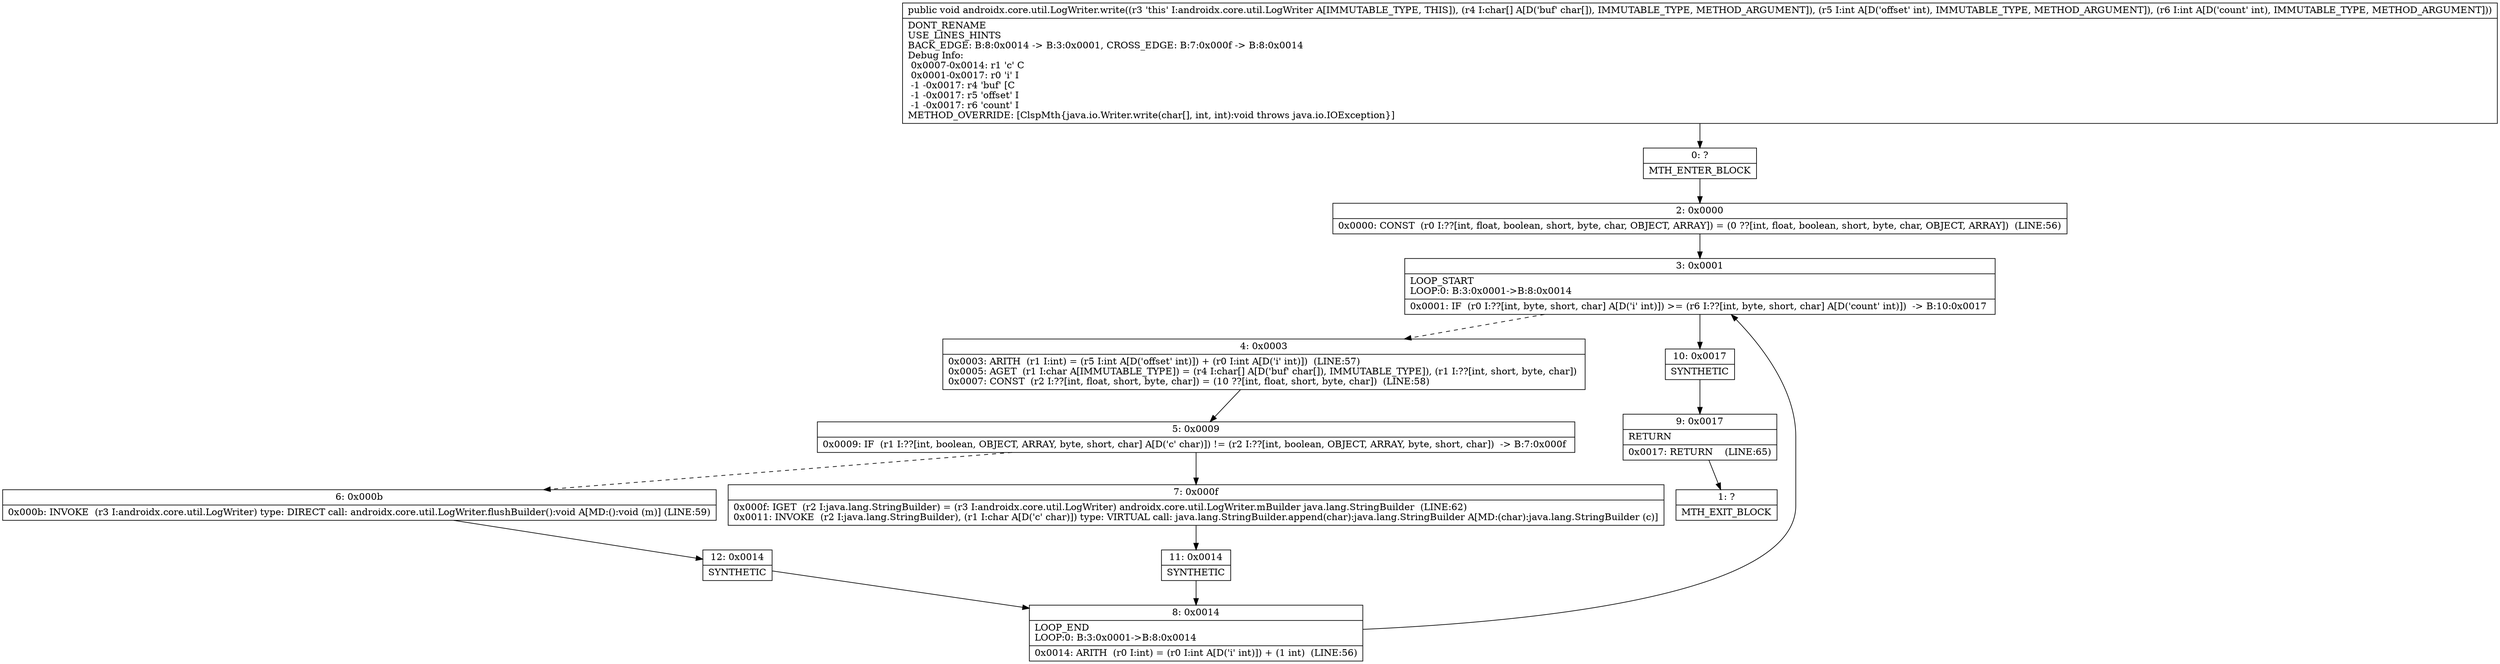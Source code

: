 digraph "CFG forandroidx.core.util.LogWriter.write([CII)V" {
Node_0 [shape=record,label="{0\:\ ?|MTH_ENTER_BLOCK\l}"];
Node_2 [shape=record,label="{2\:\ 0x0000|0x0000: CONST  (r0 I:??[int, float, boolean, short, byte, char, OBJECT, ARRAY]) = (0 ??[int, float, boolean, short, byte, char, OBJECT, ARRAY])  (LINE:56)\l}"];
Node_3 [shape=record,label="{3\:\ 0x0001|LOOP_START\lLOOP:0: B:3:0x0001\-\>B:8:0x0014\l|0x0001: IF  (r0 I:??[int, byte, short, char] A[D('i' int)]) \>= (r6 I:??[int, byte, short, char] A[D('count' int)])  \-\> B:10:0x0017 \l}"];
Node_4 [shape=record,label="{4\:\ 0x0003|0x0003: ARITH  (r1 I:int) = (r5 I:int A[D('offset' int)]) + (r0 I:int A[D('i' int)])  (LINE:57)\l0x0005: AGET  (r1 I:char A[IMMUTABLE_TYPE]) = (r4 I:char[] A[D('buf' char[]), IMMUTABLE_TYPE]), (r1 I:??[int, short, byte, char]) \l0x0007: CONST  (r2 I:??[int, float, short, byte, char]) = (10 ??[int, float, short, byte, char])  (LINE:58)\l}"];
Node_5 [shape=record,label="{5\:\ 0x0009|0x0009: IF  (r1 I:??[int, boolean, OBJECT, ARRAY, byte, short, char] A[D('c' char)]) != (r2 I:??[int, boolean, OBJECT, ARRAY, byte, short, char])  \-\> B:7:0x000f \l}"];
Node_6 [shape=record,label="{6\:\ 0x000b|0x000b: INVOKE  (r3 I:androidx.core.util.LogWriter) type: DIRECT call: androidx.core.util.LogWriter.flushBuilder():void A[MD:():void (m)] (LINE:59)\l}"];
Node_12 [shape=record,label="{12\:\ 0x0014|SYNTHETIC\l}"];
Node_8 [shape=record,label="{8\:\ 0x0014|LOOP_END\lLOOP:0: B:3:0x0001\-\>B:8:0x0014\l|0x0014: ARITH  (r0 I:int) = (r0 I:int A[D('i' int)]) + (1 int)  (LINE:56)\l}"];
Node_7 [shape=record,label="{7\:\ 0x000f|0x000f: IGET  (r2 I:java.lang.StringBuilder) = (r3 I:androidx.core.util.LogWriter) androidx.core.util.LogWriter.mBuilder java.lang.StringBuilder  (LINE:62)\l0x0011: INVOKE  (r2 I:java.lang.StringBuilder), (r1 I:char A[D('c' char)]) type: VIRTUAL call: java.lang.StringBuilder.append(char):java.lang.StringBuilder A[MD:(char):java.lang.StringBuilder (c)]\l}"];
Node_11 [shape=record,label="{11\:\ 0x0014|SYNTHETIC\l}"];
Node_10 [shape=record,label="{10\:\ 0x0017|SYNTHETIC\l}"];
Node_9 [shape=record,label="{9\:\ 0x0017|RETURN\l|0x0017: RETURN    (LINE:65)\l}"];
Node_1 [shape=record,label="{1\:\ ?|MTH_EXIT_BLOCK\l}"];
MethodNode[shape=record,label="{public void androidx.core.util.LogWriter.write((r3 'this' I:androidx.core.util.LogWriter A[IMMUTABLE_TYPE, THIS]), (r4 I:char[] A[D('buf' char[]), IMMUTABLE_TYPE, METHOD_ARGUMENT]), (r5 I:int A[D('offset' int), IMMUTABLE_TYPE, METHOD_ARGUMENT]), (r6 I:int A[D('count' int), IMMUTABLE_TYPE, METHOD_ARGUMENT]))  | DONT_RENAME\lUSE_LINES_HINTS\lBACK_EDGE: B:8:0x0014 \-\> B:3:0x0001, CROSS_EDGE: B:7:0x000f \-\> B:8:0x0014\lDebug Info:\l  0x0007\-0x0014: r1 'c' C\l  0x0001\-0x0017: r0 'i' I\l  \-1 \-0x0017: r4 'buf' [C\l  \-1 \-0x0017: r5 'offset' I\l  \-1 \-0x0017: r6 'count' I\lMETHOD_OVERRIDE: [ClspMth\{java.io.Writer.write(char[], int, int):void throws java.io.IOException\}]\l}"];
MethodNode -> Node_0;Node_0 -> Node_2;
Node_2 -> Node_3;
Node_3 -> Node_4[style=dashed];
Node_3 -> Node_10;
Node_4 -> Node_5;
Node_5 -> Node_6[style=dashed];
Node_5 -> Node_7;
Node_6 -> Node_12;
Node_12 -> Node_8;
Node_8 -> Node_3;
Node_7 -> Node_11;
Node_11 -> Node_8;
Node_10 -> Node_9;
Node_9 -> Node_1;
}

